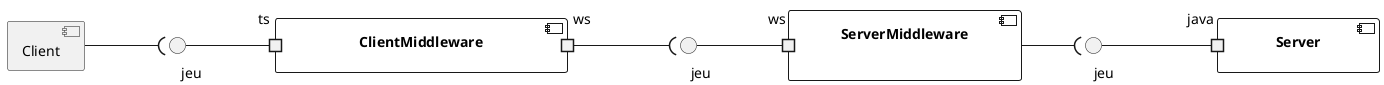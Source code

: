 @startuml

left to right direction

component Client


component ClientMiddleware {
   portout "         ws "
   portin "ts      "
}

component ServerMiddleware {
   port "ws      "
}

component Server{
   port "java         "
}

Client --( "        jeu"
"        jeu" -- "ts      "

"         ws " --( "        jeu "
"        jeu " -- "ws      "

ServerMiddleware --( "        jeu  "
"        jeu  " -- "java         "

@enduml
